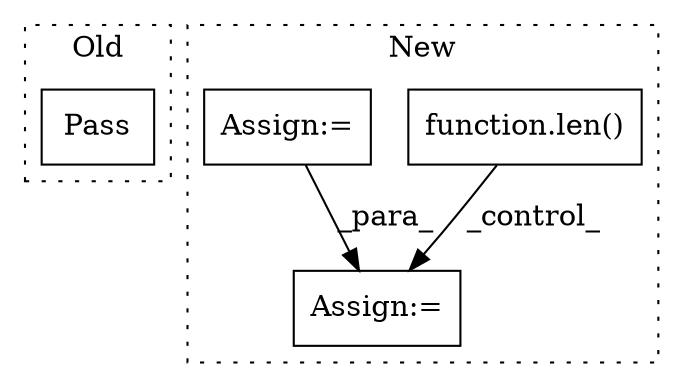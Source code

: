 digraph G {
subgraph cluster0 {
1 [label="Pass" a="62" s="14714" l="4" shape="box"];
label = "Old";
style="dotted";
}
subgraph cluster1 {
2 [label="function.len()" a="75" s="14907,14929" l="4,1" shape="box"];
3 [label="Assign:=" a="68" s="14981" l="4" shape="box"];
4 [label="Assign:=" a="68" s="14873" l="3" shape="box"];
label = "New";
style="dotted";
}
2 -> 3 [label="_control_"];
4 -> 3 [label="_para_"];
}